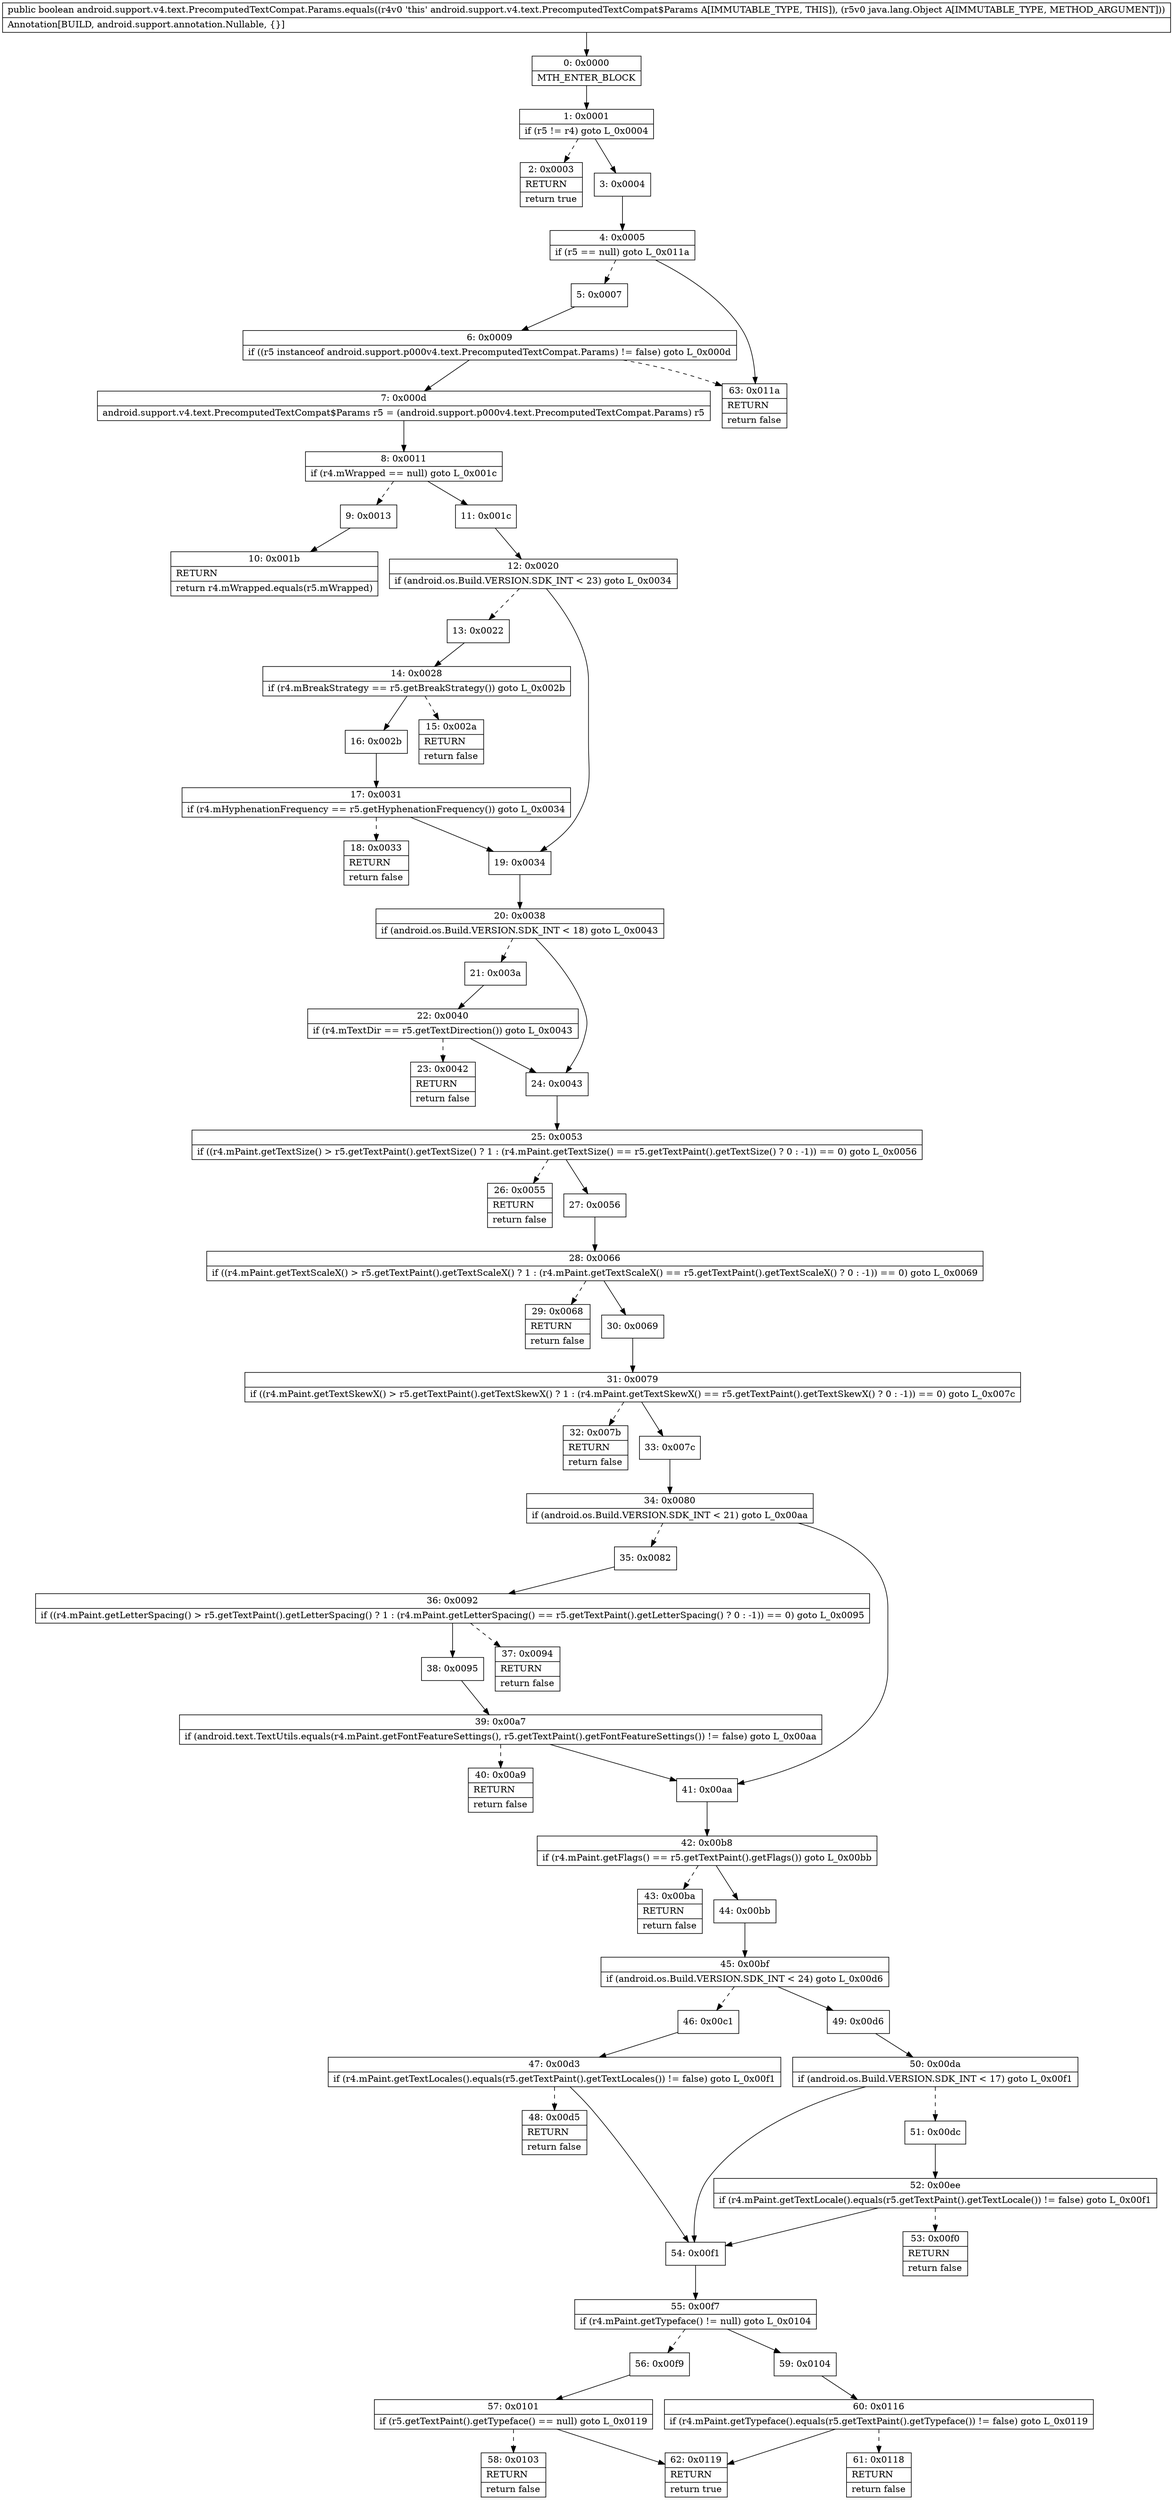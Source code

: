 digraph "CFG forandroid.support.v4.text.PrecomputedTextCompat.Params.equals(Ljava\/lang\/Object;)Z" {
Node_0 [shape=record,label="{0\:\ 0x0000|MTH_ENTER_BLOCK\l}"];
Node_1 [shape=record,label="{1\:\ 0x0001|if (r5 != r4) goto L_0x0004\l}"];
Node_2 [shape=record,label="{2\:\ 0x0003|RETURN\l|return true\l}"];
Node_3 [shape=record,label="{3\:\ 0x0004}"];
Node_4 [shape=record,label="{4\:\ 0x0005|if (r5 == null) goto L_0x011a\l}"];
Node_5 [shape=record,label="{5\:\ 0x0007}"];
Node_6 [shape=record,label="{6\:\ 0x0009|if ((r5 instanceof android.support.p000v4.text.PrecomputedTextCompat.Params) != false) goto L_0x000d\l}"];
Node_7 [shape=record,label="{7\:\ 0x000d|android.support.v4.text.PrecomputedTextCompat$Params r5 = (android.support.p000v4.text.PrecomputedTextCompat.Params) r5\l}"];
Node_8 [shape=record,label="{8\:\ 0x0011|if (r4.mWrapped == null) goto L_0x001c\l}"];
Node_9 [shape=record,label="{9\:\ 0x0013}"];
Node_10 [shape=record,label="{10\:\ 0x001b|RETURN\l|return r4.mWrapped.equals(r5.mWrapped)\l}"];
Node_11 [shape=record,label="{11\:\ 0x001c}"];
Node_12 [shape=record,label="{12\:\ 0x0020|if (android.os.Build.VERSION.SDK_INT \< 23) goto L_0x0034\l}"];
Node_13 [shape=record,label="{13\:\ 0x0022}"];
Node_14 [shape=record,label="{14\:\ 0x0028|if (r4.mBreakStrategy == r5.getBreakStrategy()) goto L_0x002b\l}"];
Node_15 [shape=record,label="{15\:\ 0x002a|RETURN\l|return false\l}"];
Node_16 [shape=record,label="{16\:\ 0x002b}"];
Node_17 [shape=record,label="{17\:\ 0x0031|if (r4.mHyphenationFrequency == r5.getHyphenationFrequency()) goto L_0x0034\l}"];
Node_18 [shape=record,label="{18\:\ 0x0033|RETURN\l|return false\l}"];
Node_19 [shape=record,label="{19\:\ 0x0034}"];
Node_20 [shape=record,label="{20\:\ 0x0038|if (android.os.Build.VERSION.SDK_INT \< 18) goto L_0x0043\l}"];
Node_21 [shape=record,label="{21\:\ 0x003a}"];
Node_22 [shape=record,label="{22\:\ 0x0040|if (r4.mTextDir == r5.getTextDirection()) goto L_0x0043\l}"];
Node_23 [shape=record,label="{23\:\ 0x0042|RETURN\l|return false\l}"];
Node_24 [shape=record,label="{24\:\ 0x0043}"];
Node_25 [shape=record,label="{25\:\ 0x0053|if ((r4.mPaint.getTextSize() \> r5.getTextPaint().getTextSize() ? 1 : (r4.mPaint.getTextSize() == r5.getTextPaint().getTextSize() ? 0 : \-1)) == 0) goto L_0x0056\l}"];
Node_26 [shape=record,label="{26\:\ 0x0055|RETURN\l|return false\l}"];
Node_27 [shape=record,label="{27\:\ 0x0056}"];
Node_28 [shape=record,label="{28\:\ 0x0066|if ((r4.mPaint.getTextScaleX() \> r5.getTextPaint().getTextScaleX() ? 1 : (r4.mPaint.getTextScaleX() == r5.getTextPaint().getTextScaleX() ? 0 : \-1)) == 0) goto L_0x0069\l}"];
Node_29 [shape=record,label="{29\:\ 0x0068|RETURN\l|return false\l}"];
Node_30 [shape=record,label="{30\:\ 0x0069}"];
Node_31 [shape=record,label="{31\:\ 0x0079|if ((r4.mPaint.getTextSkewX() \> r5.getTextPaint().getTextSkewX() ? 1 : (r4.mPaint.getTextSkewX() == r5.getTextPaint().getTextSkewX() ? 0 : \-1)) == 0) goto L_0x007c\l}"];
Node_32 [shape=record,label="{32\:\ 0x007b|RETURN\l|return false\l}"];
Node_33 [shape=record,label="{33\:\ 0x007c}"];
Node_34 [shape=record,label="{34\:\ 0x0080|if (android.os.Build.VERSION.SDK_INT \< 21) goto L_0x00aa\l}"];
Node_35 [shape=record,label="{35\:\ 0x0082}"];
Node_36 [shape=record,label="{36\:\ 0x0092|if ((r4.mPaint.getLetterSpacing() \> r5.getTextPaint().getLetterSpacing() ? 1 : (r4.mPaint.getLetterSpacing() == r5.getTextPaint().getLetterSpacing() ? 0 : \-1)) == 0) goto L_0x0095\l}"];
Node_37 [shape=record,label="{37\:\ 0x0094|RETURN\l|return false\l}"];
Node_38 [shape=record,label="{38\:\ 0x0095}"];
Node_39 [shape=record,label="{39\:\ 0x00a7|if (android.text.TextUtils.equals(r4.mPaint.getFontFeatureSettings(), r5.getTextPaint().getFontFeatureSettings()) != false) goto L_0x00aa\l}"];
Node_40 [shape=record,label="{40\:\ 0x00a9|RETURN\l|return false\l}"];
Node_41 [shape=record,label="{41\:\ 0x00aa}"];
Node_42 [shape=record,label="{42\:\ 0x00b8|if (r4.mPaint.getFlags() == r5.getTextPaint().getFlags()) goto L_0x00bb\l}"];
Node_43 [shape=record,label="{43\:\ 0x00ba|RETURN\l|return false\l}"];
Node_44 [shape=record,label="{44\:\ 0x00bb}"];
Node_45 [shape=record,label="{45\:\ 0x00bf|if (android.os.Build.VERSION.SDK_INT \< 24) goto L_0x00d6\l}"];
Node_46 [shape=record,label="{46\:\ 0x00c1}"];
Node_47 [shape=record,label="{47\:\ 0x00d3|if (r4.mPaint.getTextLocales().equals(r5.getTextPaint().getTextLocales()) != false) goto L_0x00f1\l}"];
Node_48 [shape=record,label="{48\:\ 0x00d5|RETURN\l|return false\l}"];
Node_49 [shape=record,label="{49\:\ 0x00d6}"];
Node_50 [shape=record,label="{50\:\ 0x00da|if (android.os.Build.VERSION.SDK_INT \< 17) goto L_0x00f1\l}"];
Node_51 [shape=record,label="{51\:\ 0x00dc}"];
Node_52 [shape=record,label="{52\:\ 0x00ee|if (r4.mPaint.getTextLocale().equals(r5.getTextPaint().getTextLocale()) != false) goto L_0x00f1\l}"];
Node_53 [shape=record,label="{53\:\ 0x00f0|RETURN\l|return false\l}"];
Node_54 [shape=record,label="{54\:\ 0x00f1}"];
Node_55 [shape=record,label="{55\:\ 0x00f7|if (r4.mPaint.getTypeface() != null) goto L_0x0104\l}"];
Node_56 [shape=record,label="{56\:\ 0x00f9}"];
Node_57 [shape=record,label="{57\:\ 0x0101|if (r5.getTextPaint().getTypeface() == null) goto L_0x0119\l}"];
Node_58 [shape=record,label="{58\:\ 0x0103|RETURN\l|return false\l}"];
Node_59 [shape=record,label="{59\:\ 0x0104}"];
Node_60 [shape=record,label="{60\:\ 0x0116|if (r4.mPaint.getTypeface().equals(r5.getTextPaint().getTypeface()) != false) goto L_0x0119\l}"];
Node_61 [shape=record,label="{61\:\ 0x0118|RETURN\l|return false\l}"];
Node_62 [shape=record,label="{62\:\ 0x0119|RETURN\l|return true\l}"];
Node_63 [shape=record,label="{63\:\ 0x011a|RETURN\l|return false\l}"];
MethodNode[shape=record,label="{public boolean android.support.v4.text.PrecomputedTextCompat.Params.equals((r4v0 'this' android.support.v4.text.PrecomputedTextCompat$Params A[IMMUTABLE_TYPE, THIS]), (r5v0 java.lang.Object A[IMMUTABLE_TYPE, METHOD_ARGUMENT]))  | Annotation[BUILD, android.support.annotation.Nullable, \{\}]\l}"];
MethodNode -> Node_0;
Node_0 -> Node_1;
Node_1 -> Node_2[style=dashed];
Node_1 -> Node_3;
Node_3 -> Node_4;
Node_4 -> Node_5[style=dashed];
Node_4 -> Node_63;
Node_5 -> Node_6;
Node_6 -> Node_7;
Node_6 -> Node_63[style=dashed];
Node_7 -> Node_8;
Node_8 -> Node_9[style=dashed];
Node_8 -> Node_11;
Node_9 -> Node_10;
Node_11 -> Node_12;
Node_12 -> Node_13[style=dashed];
Node_12 -> Node_19;
Node_13 -> Node_14;
Node_14 -> Node_15[style=dashed];
Node_14 -> Node_16;
Node_16 -> Node_17;
Node_17 -> Node_18[style=dashed];
Node_17 -> Node_19;
Node_19 -> Node_20;
Node_20 -> Node_21[style=dashed];
Node_20 -> Node_24;
Node_21 -> Node_22;
Node_22 -> Node_23[style=dashed];
Node_22 -> Node_24;
Node_24 -> Node_25;
Node_25 -> Node_26[style=dashed];
Node_25 -> Node_27;
Node_27 -> Node_28;
Node_28 -> Node_29[style=dashed];
Node_28 -> Node_30;
Node_30 -> Node_31;
Node_31 -> Node_32[style=dashed];
Node_31 -> Node_33;
Node_33 -> Node_34;
Node_34 -> Node_35[style=dashed];
Node_34 -> Node_41;
Node_35 -> Node_36;
Node_36 -> Node_37[style=dashed];
Node_36 -> Node_38;
Node_38 -> Node_39;
Node_39 -> Node_40[style=dashed];
Node_39 -> Node_41;
Node_41 -> Node_42;
Node_42 -> Node_43[style=dashed];
Node_42 -> Node_44;
Node_44 -> Node_45;
Node_45 -> Node_46[style=dashed];
Node_45 -> Node_49;
Node_46 -> Node_47;
Node_47 -> Node_48[style=dashed];
Node_47 -> Node_54;
Node_49 -> Node_50;
Node_50 -> Node_51[style=dashed];
Node_50 -> Node_54;
Node_51 -> Node_52;
Node_52 -> Node_53[style=dashed];
Node_52 -> Node_54;
Node_54 -> Node_55;
Node_55 -> Node_56[style=dashed];
Node_55 -> Node_59;
Node_56 -> Node_57;
Node_57 -> Node_58[style=dashed];
Node_57 -> Node_62;
Node_59 -> Node_60;
Node_60 -> Node_61[style=dashed];
Node_60 -> Node_62;
}

